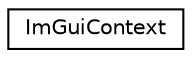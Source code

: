 digraph "Graphical Class Hierarchy"
{
  edge [fontname="Helvetica",fontsize="10",labelfontname="Helvetica",labelfontsize="10"];
  node [fontname="Helvetica",fontsize="10",shape=record];
  rankdir="LR";
  Node0 [label="ImGuiContext",height=0.2,width=0.4,color="black", fillcolor="white", style="filled",URL="$structImGuiContext.html"];
}
